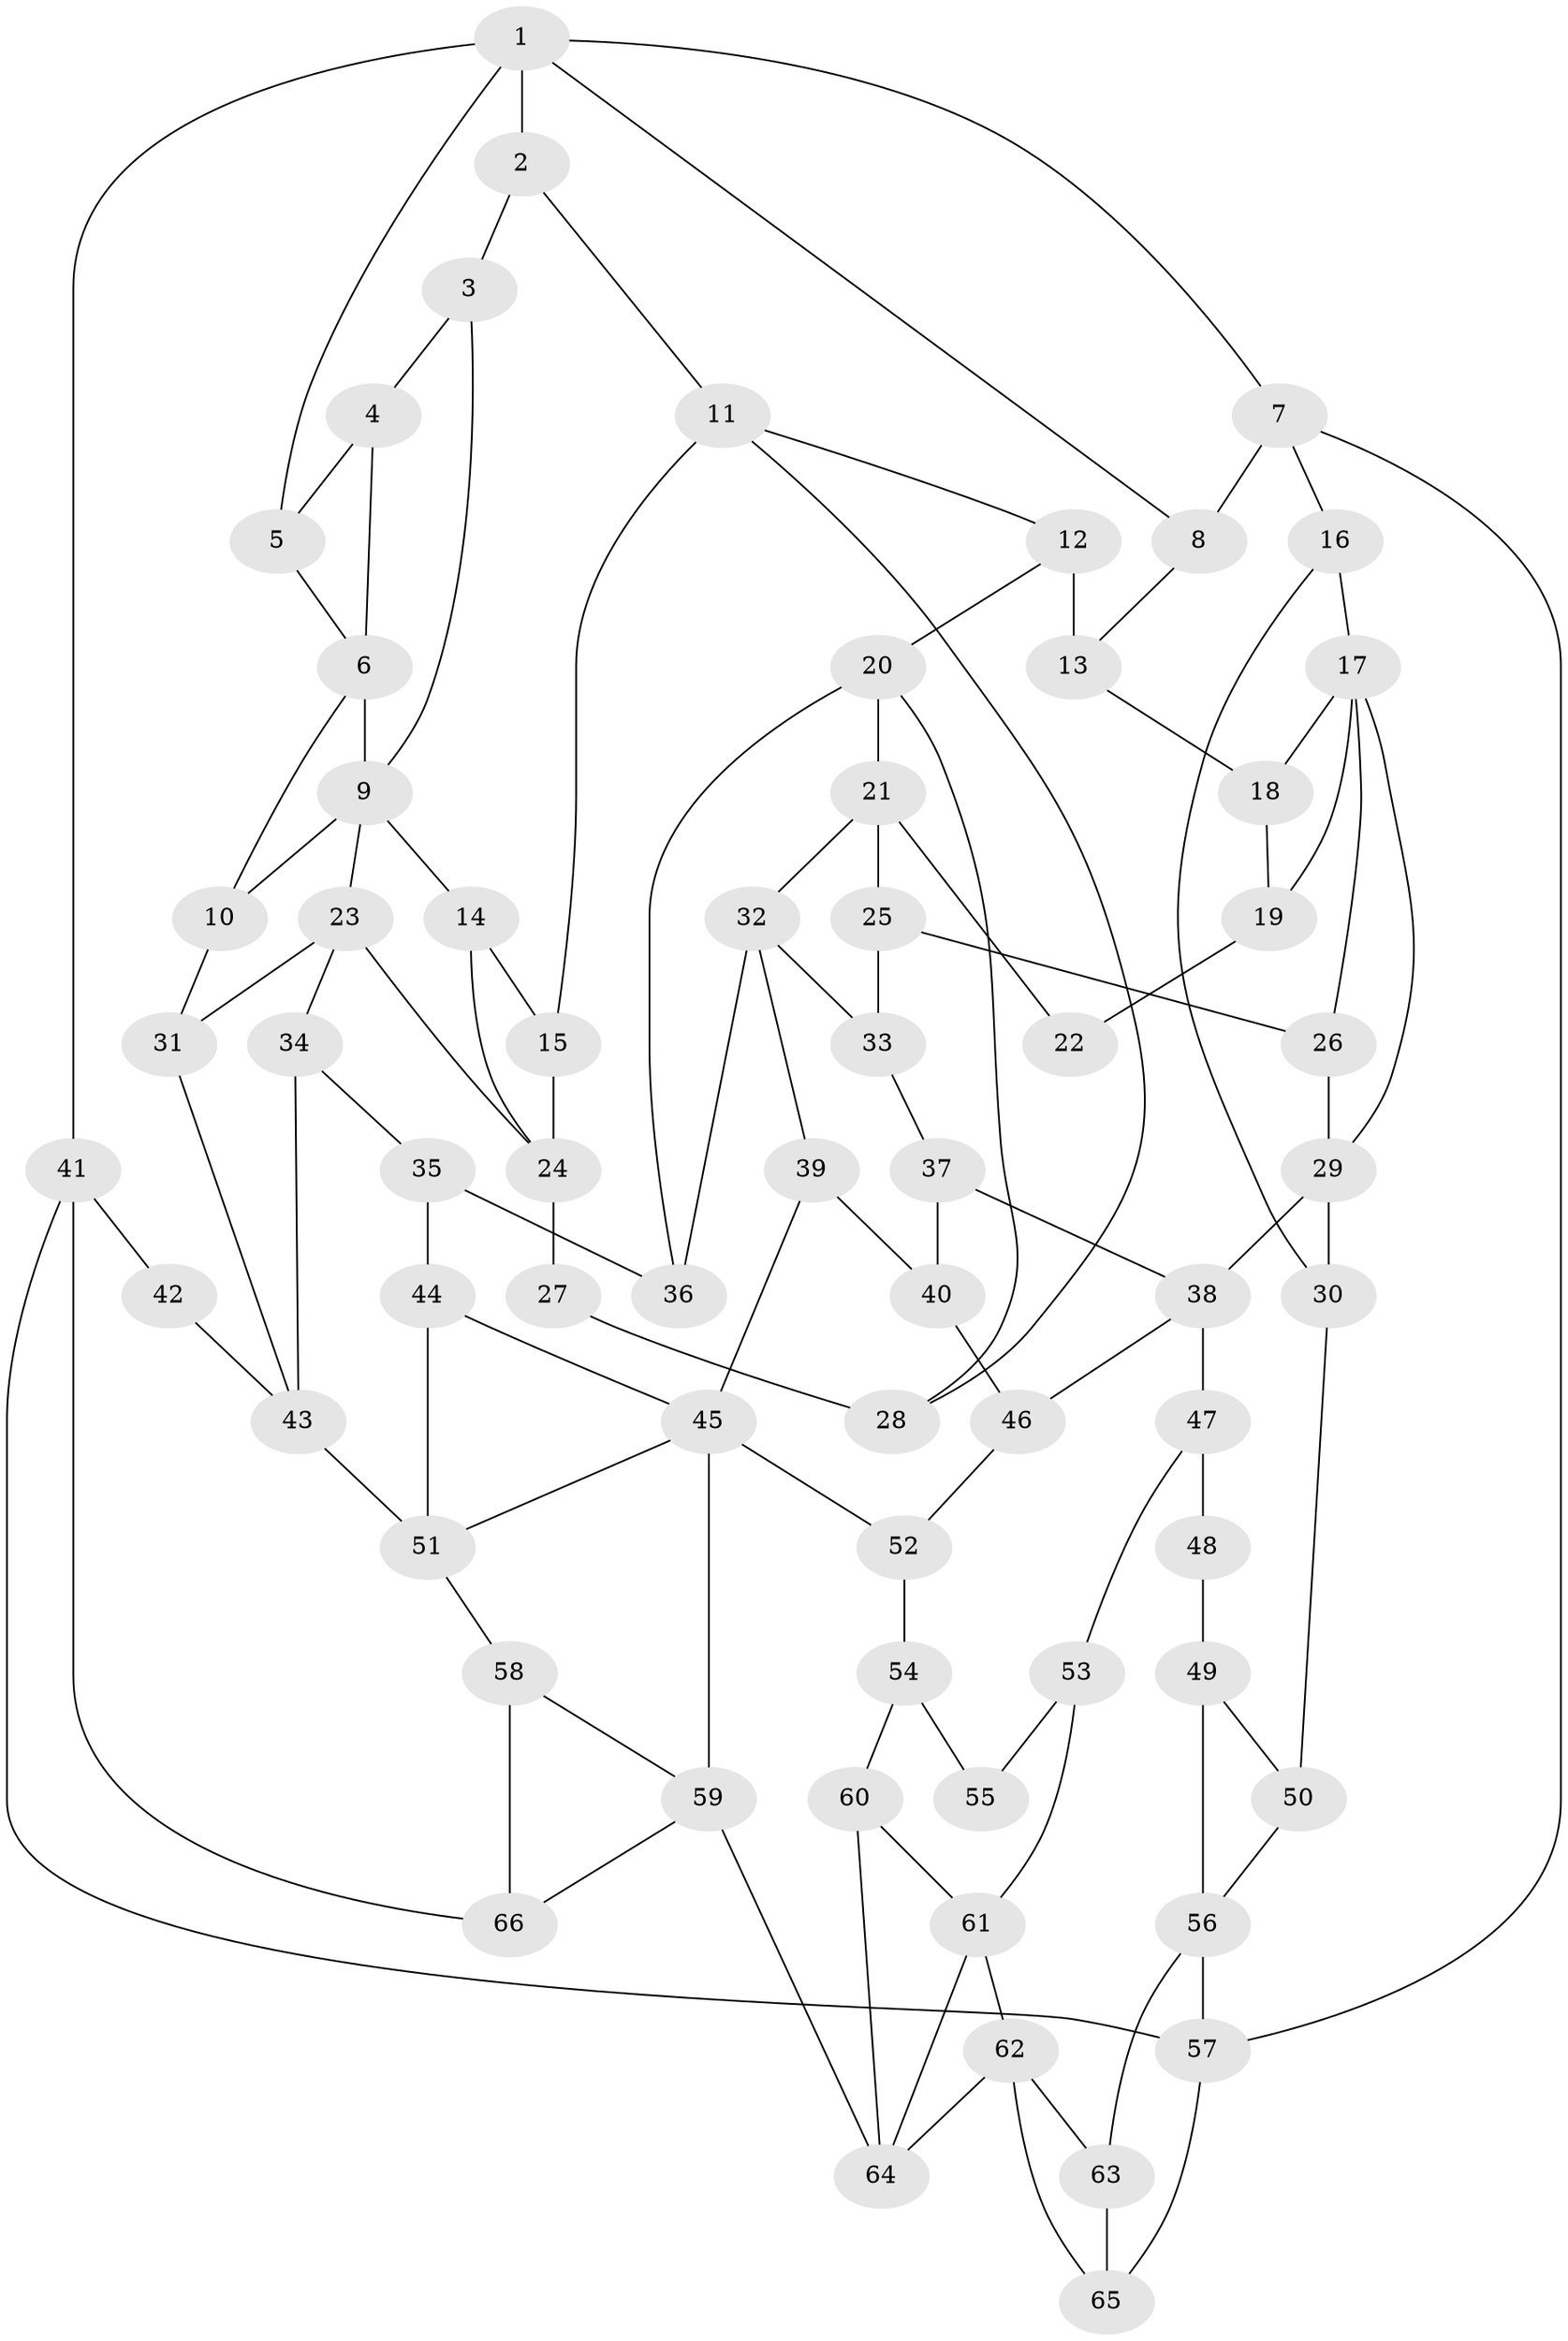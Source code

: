 // original degree distribution, {3: 0.015151515151515152, 4: 0.25, 5: 0.5, 6: 0.23484848484848486}
// Generated by graph-tools (version 1.1) at 2025/38/03/09/25 02:38:48]
// undirected, 66 vertices, 110 edges
graph export_dot {
graph [start="1"]
  node [color=gray90,style=filled];
  1;
  2;
  3;
  4;
  5;
  6;
  7;
  8;
  9;
  10;
  11;
  12;
  13;
  14;
  15;
  16;
  17;
  18;
  19;
  20;
  21;
  22;
  23;
  24;
  25;
  26;
  27;
  28;
  29;
  30;
  31;
  32;
  33;
  34;
  35;
  36;
  37;
  38;
  39;
  40;
  41;
  42;
  43;
  44;
  45;
  46;
  47;
  48;
  49;
  50;
  51;
  52;
  53;
  54;
  55;
  56;
  57;
  58;
  59;
  60;
  61;
  62;
  63;
  64;
  65;
  66;
  1 -- 2 [weight=1.0];
  1 -- 5 [weight=1.0];
  1 -- 7 [weight=1.0];
  1 -- 8 [weight=1.0];
  1 -- 41 [weight=1.0];
  2 -- 3 [weight=1.0];
  2 -- 11 [weight=1.0];
  3 -- 4 [weight=1.0];
  3 -- 9 [weight=1.0];
  4 -- 5 [weight=1.0];
  4 -- 6 [weight=2.0];
  5 -- 6 [weight=1.0];
  6 -- 9 [weight=1.0];
  6 -- 10 [weight=1.0];
  7 -- 8 [weight=1.0];
  7 -- 16 [weight=1.0];
  7 -- 57 [weight=1.0];
  8 -- 13 [weight=1.0];
  9 -- 10 [weight=1.0];
  9 -- 14 [weight=1.0];
  9 -- 23 [weight=1.0];
  10 -- 31 [weight=1.0];
  11 -- 12 [weight=1.0];
  11 -- 15 [weight=1.0];
  11 -- 28 [weight=1.0];
  12 -- 13 [weight=1.0];
  12 -- 20 [weight=1.0];
  13 -- 18 [weight=1.0];
  14 -- 15 [weight=1.0];
  14 -- 24 [weight=1.0];
  15 -- 24 [weight=1.0];
  16 -- 17 [weight=2.0];
  16 -- 30 [weight=1.0];
  17 -- 18 [weight=1.0];
  17 -- 19 [weight=1.0];
  17 -- 26 [weight=1.0];
  17 -- 29 [weight=1.0];
  18 -- 19 [weight=1.0];
  19 -- 22 [weight=1.0];
  20 -- 21 [weight=2.0];
  20 -- 28 [weight=1.0];
  20 -- 36 [weight=1.0];
  21 -- 22 [weight=2.0];
  21 -- 25 [weight=1.0];
  21 -- 32 [weight=1.0];
  23 -- 24 [weight=2.0];
  23 -- 31 [weight=1.0];
  23 -- 34 [weight=2.0];
  24 -- 27 [weight=2.0];
  25 -- 26 [weight=1.0];
  25 -- 33 [weight=1.0];
  26 -- 29 [weight=1.0];
  27 -- 28 [weight=1.0];
  29 -- 30 [weight=1.0];
  29 -- 38 [weight=2.0];
  30 -- 50 [weight=1.0];
  31 -- 43 [weight=1.0];
  32 -- 33 [weight=1.0];
  32 -- 36 [weight=1.0];
  32 -- 39 [weight=1.0];
  33 -- 37 [weight=1.0];
  34 -- 35 [weight=1.0];
  34 -- 43 [weight=1.0];
  35 -- 36 [weight=1.0];
  35 -- 44 [weight=1.0];
  37 -- 38 [weight=1.0];
  37 -- 40 [weight=1.0];
  38 -- 46 [weight=1.0];
  38 -- 47 [weight=2.0];
  39 -- 40 [weight=1.0];
  39 -- 45 [weight=1.0];
  40 -- 46 [weight=1.0];
  41 -- 42 [weight=1.0];
  41 -- 57 [weight=1.0];
  41 -- 66 [weight=1.0];
  42 -- 43 [weight=2.0];
  43 -- 51 [weight=2.0];
  44 -- 45 [weight=1.0];
  44 -- 51 [weight=2.0];
  45 -- 51 [weight=1.0];
  45 -- 52 [weight=1.0];
  45 -- 59 [weight=1.0];
  46 -- 52 [weight=1.0];
  47 -- 48 [weight=2.0];
  47 -- 53 [weight=2.0];
  48 -- 49 [weight=2.0];
  49 -- 50 [weight=1.0];
  49 -- 56 [weight=3.0];
  50 -- 56 [weight=1.0];
  51 -- 58 [weight=1.0];
  52 -- 54 [weight=1.0];
  53 -- 55 [weight=2.0];
  53 -- 61 [weight=2.0];
  54 -- 55 [weight=1.0];
  54 -- 60 [weight=1.0];
  56 -- 57 [weight=1.0];
  56 -- 63 [weight=1.0];
  57 -- 65 [weight=1.0];
  58 -- 59 [weight=1.0];
  58 -- 66 [weight=1.0];
  59 -- 64 [weight=2.0];
  59 -- 66 [weight=1.0];
  60 -- 61 [weight=2.0];
  60 -- 64 [weight=1.0];
  61 -- 62 [weight=1.0];
  61 -- 64 [weight=1.0];
  62 -- 63 [weight=1.0];
  62 -- 64 [weight=2.0];
  62 -- 65 [weight=1.0];
  63 -- 65 [weight=1.0];
}
